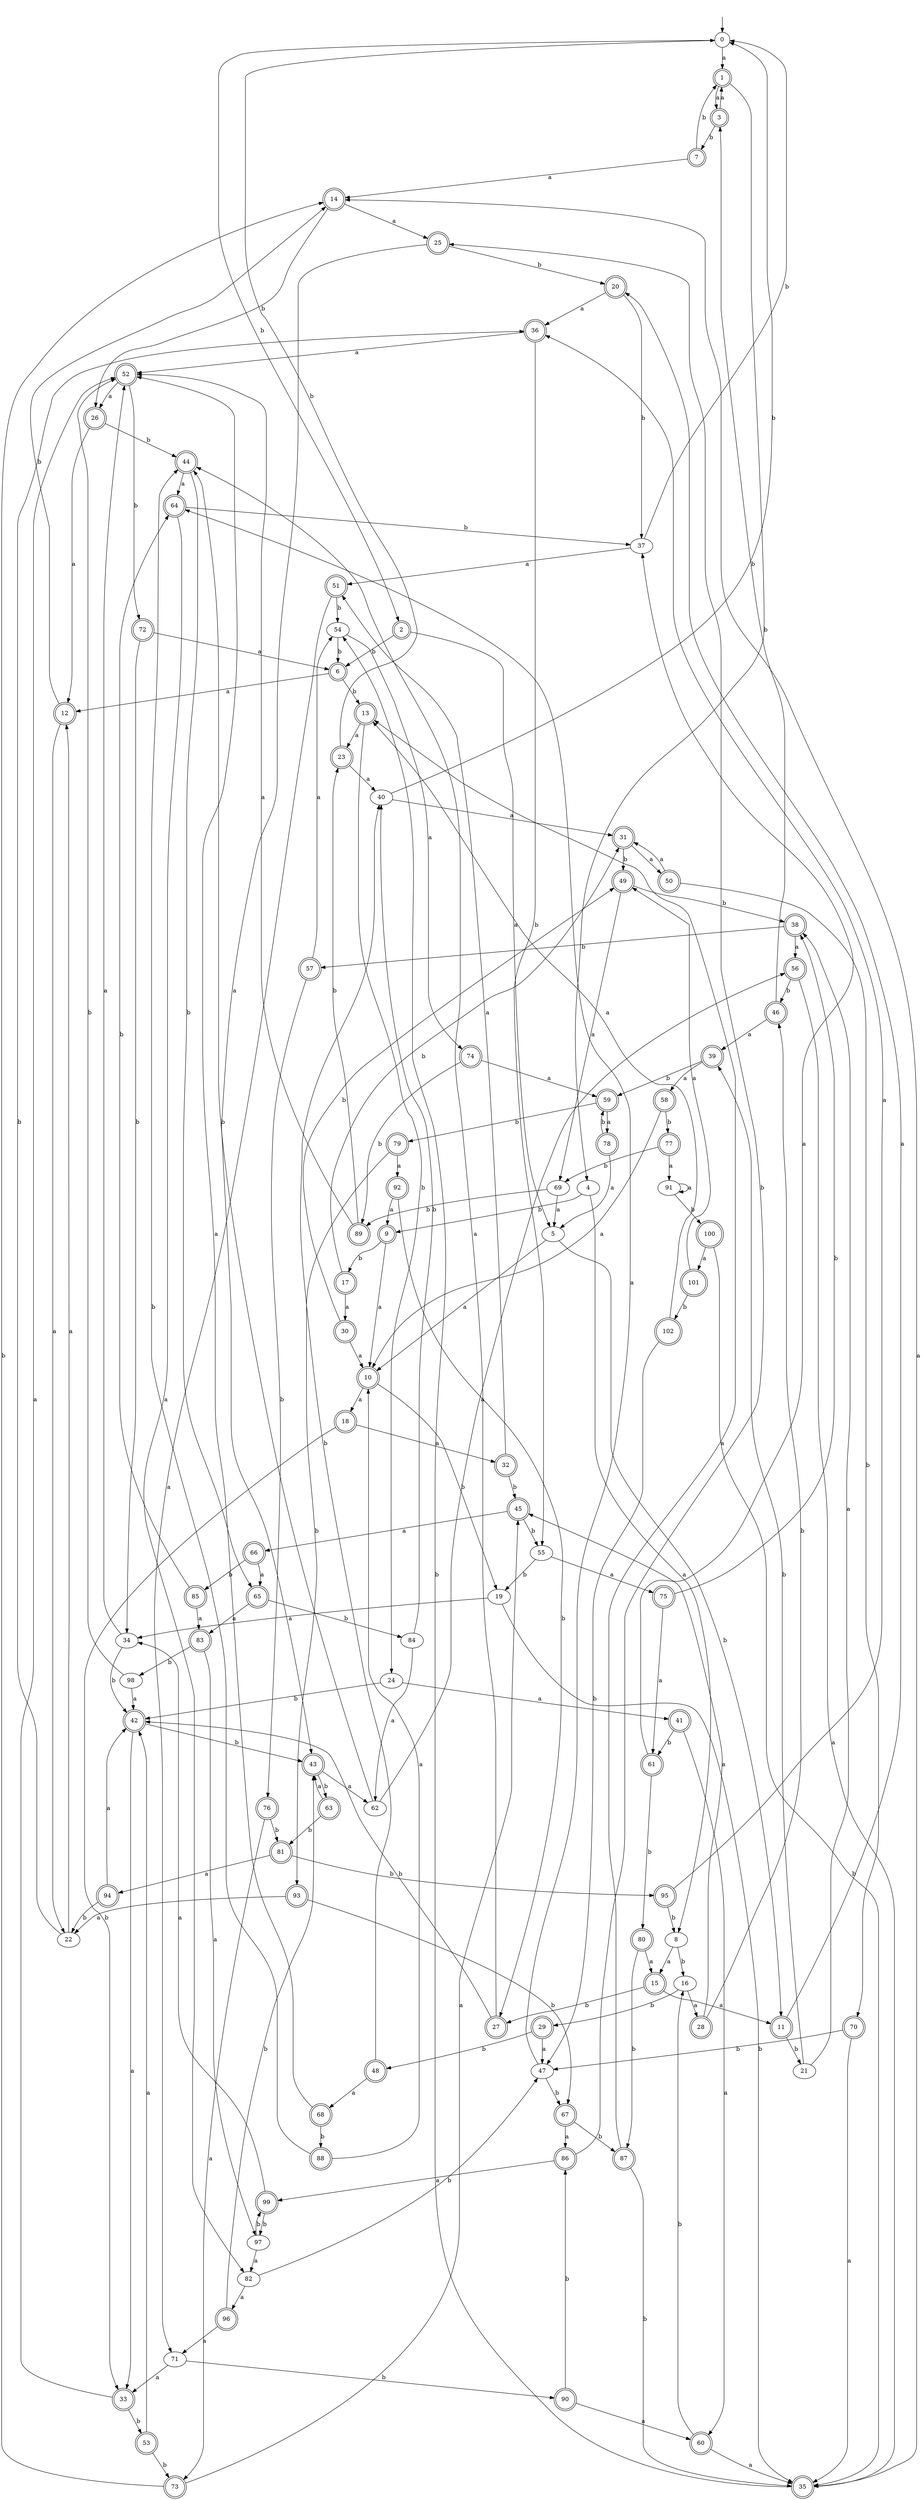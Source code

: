 digraph RandomDFA {
  __start0 [label="", shape=none];
  __start0 -> 0 [label=""];
  0 [shape=circle]
  0 -> 1 [label="a"]
  0 -> 2 [label="b"]
  1 [shape=doublecircle]
  1 -> 3 [label="a"]
  1 -> 4 [label="b"]
  2 [shape=doublecircle]
  2 -> 5 [label="a"]
  2 -> 6 [label="b"]
  3 [shape=doublecircle]
  3 -> 1 [label="a"]
  3 -> 7 [label="b"]
  4
  4 -> 8 [label="a"]
  4 -> 9 [label="b"]
  5
  5 -> 10 [label="a"]
  5 -> 11 [label="b"]
  6 [shape=doublecircle]
  6 -> 12 [label="a"]
  6 -> 13 [label="b"]
  7 [shape=doublecircle]
  7 -> 14 [label="a"]
  7 -> 1 [label="b"]
  8
  8 -> 15 [label="a"]
  8 -> 16 [label="b"]
  9 [shape=doublecircle]
  9 -> 10 [label="a"]
  9 -> 17 [label="b"]
  10 [shape=doublecircle]
  10 -> 18 [label="a"]
  10 -> 19 [label="b"]
  11 [shape=doublecircle]
  11 -> 20 [label="a"]
  11 -> 21 [label="b"]
  12 [shape=doublecircle]
  12 -> 22 [label="a"]
  12 -> 14 [label="b"]
  13 [shape=doublecircle]
  13 -> 23 [label="a"]
  13 -> 24 [label="b"]
  14 [shape=doublecircle]
  14 -> 25 [label="a"]
  14 -> 26 [label="b"]
  15 [shape=doublecircle]
  15 -> 11 [label="a"]
  15 -> 27 [label="b"]
  16
  16 -> 28 [label="a"]
  16 -> 29 [label="b"]
  17 [shape=doublecircle]
  17 -> 30 [label="a"]
  17 -> 31 [label="b"]
  18 [shape=doublecircle]
  18 -> 32 [label="a"]
  18 -> 33 [label="b"]
  19
  19 -> 34 [label="a"]
  19 -> 35 [label="b"]
  20 [shape=doublecircle]
  20 -> 36 [label="a"]
  20 -> 37 [label="b"]
  21
  21 -> 38 [label="a"]
  21 -> 39 [label="b"]
  22
  22 -> 12 [label="a"]
  22 -> 36 [label="b"]
  23 [shape=doublecircle]
  23 -> 40 [label="a"]
  23 -> 0 [label="b"]
  24
  24 -> 41 [label="a"]
  24 -> 42 [label="b"]
  25 [shape=doublecircle]
  25 -> 43 [label="a"]
  25 -> 20 [label="b"]
  26 [shape=doublecircle]
  26 -> 12 [label="a"]
  26 -> 44 [label="b"]
  27 [shape=doublecircle]
  27 -> 44 [label="a"]
  27 -> 42 [label="b"]
  28 [shape=doublecircle]
  28 -> 45 [label="a"]
  28 -> 46 [label="b"]
  29 [shape=doublecircle]
  29 -> 47 [label="a"]
  29 -> 48 [label="b"]
  30 [shape=doublecircle]
  30 -> 10 [label="a"]
  30 -> 49 [label="b"]
  31 [shape=doublecircle]
  31 -> 50 [label="a"]
  31 -> 49 [label="b"]
  32 [shape=doublecircle]
  32 -> 51 [label="a"]
  32 -> 45 [label="b"]
  33 [shape=doublecircle]
  33 -> 52 [label="a"]
  33 -> 53 [label="b"]
  34
  34 -> 52 [label="a"]
  34 -> 42 [label="b"]
  35 [shape=doublecircle]
  35 -> 14 [label="a"]
  35 -> 54 [label="b"]
  36 [shape=doublecircle]
  36 -> 52 [label="a"]
  36 -> 55 [label="b"]
  37
  37 -> 51 [label="a"]
  37 -> 0 [label="b"]
  38 [shape=doublecircle]
  38 -> 56 [label="a"]
  38 -> 57 [label="b"]
  39 [shape=doublecircle]
  39 -> 58 [label="a"]
  39 -> 59 [label="b"]
  40
  40 -> 31 [label="a"]
  40 -> 0 [label="b"]
  41 [shape=doublecircle]
  41 -> 60 [label="a"]
  41 -> 61 [label="b"]
  42 [shape=doublecircle]
  42 -> 33 [label="a"]
  42 -> 43 [label="b"]
  43 [shape=doublecircle]
  43 -> 62 [label="a"]
  43 -> 63 [label="b"]
  44 [shape=doublecircle]
  44 -> 64 [label="a"]
  44 -> 65 [label="b"]
  45 [shape=doublecircle]
  45 -> 66 [label="a"]
  45 -> 55 [label="b"]
  46 [shape=doublecircle]
  46 -> 39 [label="a"]
  46 -> 3 [label="b"]
  47
  47 -> 64 [label="a"]
  47 -> 67 [label="b"]
  48 [shape=doublecircle]
  48 -> 68 [label="a"]
  48 -> 40 [label="b"]
  49 [shape=doublecircle]
  49 -> 69 [label="a"]
  49 -> 38 [label="b"]
  50 [shape=doublecircle]
  50 -> 31 [label="a"]
  50 -> 70 [label="b"]
  51 [shape=doublecircle]
  51 -> 71 [label="a"]
  51 -> 54 [label="b"]
  52 [shape=doublecircle]
  52 -> 26 [label="a"]
  52 -> 72 [label="b"]
  53 [shape=doublecircle]
  53 -> 42 [label="a"]
  53 -> 73 [label="b"]
  54
  54 -> 74 [label="a"]
  54 -> 6 [label="b"]
  55
  55 -> 75 [label="a"]
  55 -> 19 [label="b"]
  56 [shape=doublecircle]
  56 -> 35 [label="a"]
  56 -> 46 [label="b"]
  57 [shape=doublecircle]
  57 -> 54 [label="a"]
  57 -> 76 [label="b"]
  58 [shape=doublecircle]
  58 -> 10 [label="a"]
  58 -> 77 [label="b"]
  59 [shape=doublecircle]
  59 -> 78 [label="a"]
  59 -> 79 [label="b"]
  60 [shape=doublecircle]
  60 -> 35 [label="a"]
  60 -> 16 [label="b"]
  61 [shape=doublecircle]
  61 -> 37 [label="a"]
  61 -> 80 [label="b"]
  62
  62 -> 56 [label="a"]
  62 -> 44 [label="b"]
  63 [shape=doublecircle]
  63 -> 43 [label="a"]
  63 -> 81 [label="b"]
  64 [shape=doublecircle]
  64 -> 82 [label="a"]
  64 -> 37 [label="b"]
  65 [shape=doublecircle]
  65 -> 83 [label="a"]
  65 -> 84 [label="b"]
  66 [shape=doublecircle]
  66 -> 65 [label="a"]
  66 -> 85 [label="b"]
  67 [shape=doublecircle]
  67 -> 86 [label="a"]
  67 -> 87 [label="b"]
  68 [shape=doublecircle]
  68 -> 52 [label="a"]
  68 -> 88 [label="b"]
  69
  69 -> 5 [label="a"]
  69 -> 89 [label="b"]
  70 [shape=doublecircle]
  70 -> 35 [label="a"]
  70 -> 47 [label="b"]
  71
  71 -> 33 [label="a"]
  71 -> 90 [label="b"]
  72 [shape=doublecircle]
  72 -> 6 [label="a"]
  72 -> 34 [label="b"]
  73 [shape=doublecircle]
  73 -> 45 [label="a"]
  73 -> 14 [label="b"]
  74 [shape=doublecircle]
  74 -> 59 [label="a"]
  74 -> 89 [label="b"]
  75 [shape=doublecircle]
  75 -> 61 [label="a"]
  75 -> 38 [label="b"]
  76 [shape=doublecircle]
  76 -> 73 [label="a"]
  76 -> 81 [label="b"]
  77 [shape=doublecircle]
  77 -> 91 [label="a"]
  77 -> 69 [label="b"]
  78 [shape=doublecircle]
  78 -> 5 [label="a"]
  78 -> 59 [label="b"]
  79 [shape=doublecircle]
  79 -> 92 [label="a"]
  79 -> 93 [label="b"]
  80 [shape=doublecircle]
  80 -> 15 [label="a"]
  80 -> 87 [label="b"]
  81 [shape=doublecircle]
  81 -> 94 [label="a"]
  81 -> 95 [label="b"]
  82
  82 -> 96 [label="a"]
  82 -> 47 [label="b"]
  83 [shape=doublecircle]
  83 -> 97 [label="a"]
  83 -> 98 [label="b"]
  84
  84 -> 62 [label="a"]
  84 -> 40 [label="b"]
  85 [shape=doublecircle]
  85 -> 83 [label="a"]
  85 -> 64 [label="b"]
  86 [shape=doublecircle]
  86 -> 99 [label="a"]
  86 -> 25 [label="b"]
  87 [shape=doublecircle]
  87 -> 13 [label="a"]
  87 -> 35 [label="b"]
  88 [shape=doublecircle]
  88 -> 10 [label="a"]
  88 -> 44 [label="b"]
  89 [shape=doublecircle]
  89 -> 52 [label="a"]
  89 -> 23 [label="b"]
  90 [shape=doublecircle]
  90 -> 60 [label="a"]
  90 -> 86 [label="b"]
  91
  91 -> 91 [label="a"]
  91 -> 100 [label="b"]
  92 [shape=doublecircle]
  92 -> 9 [label="a"]
  92 -> 27 [label="b"]
  93 [shape=doublecircle]
  93 -> 22 [label="a"]
  93 -> 67 [label="b"]
  94 [shape=doublecircle]
  94 -> 42 [label="a"]
  94 -> 22 [label="b"]
  95 [shape=doublecircle]
  95 -> 36 [label="a"]
  95 -> 8 [label="b"]
  96 [shape=doublecircle]
  96 -> 71 [label="a"]
  96 -> 43 [label="b"]
  97
  97 -> 82 [label="a"]
  97 -> 99 [label="b"]
  98
  98 -> 42 [label="a"]
  98 -> 52 [label="b"]
  99 [shape=doublecircle]
  99 -> 34 [label="a"]
  99 -> 97 [label="b"]
  100 [shape=doublecircle]
  100 -> 101 [label="a"]
  100 -> 35 [label="b"]
  101 [shape=doublecircle]
  101 -> 49 [label="a"]
  101 -> 102 [label="b"]
  102 [shape=doublecircle]
  102 -> 13 [label="a"]
  102 -> 47 [label="b"]
}

